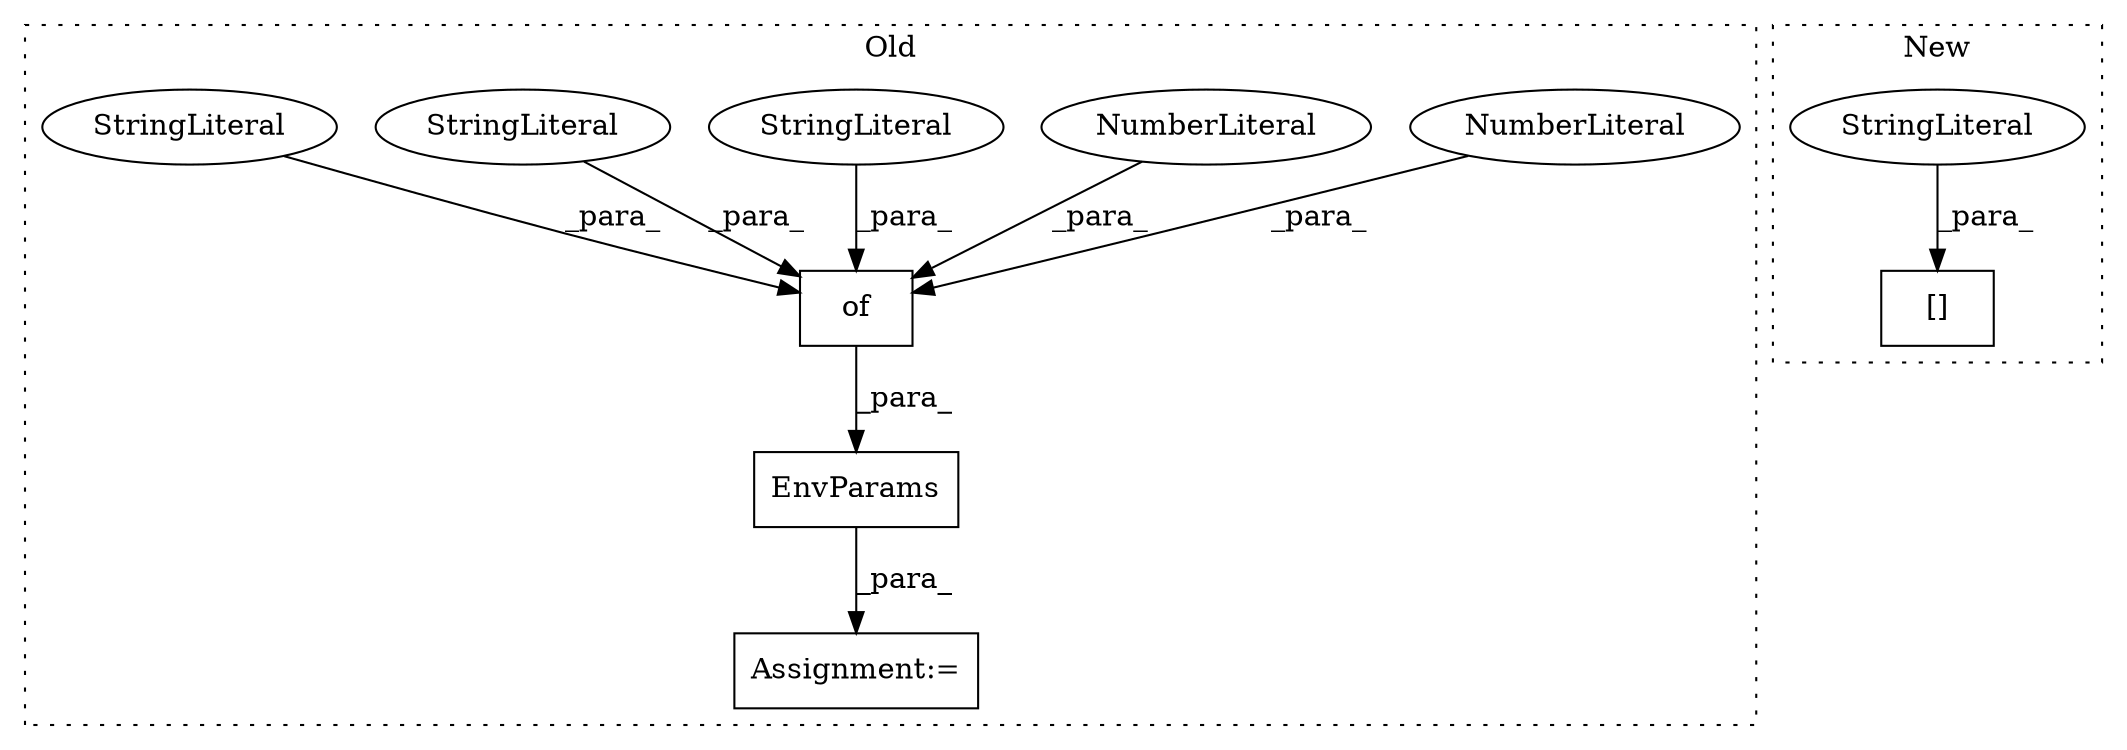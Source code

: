 digraph G {
subgraph cluster0 {
1 [label="EnvParams" a="32" s="2275,2314" l="10,1" shape="box"];
4 [label="of" a="32" s="2205,2257" l="3,1" shape="box"];
5 [label="NumberLiteral" a="34" s="2256" l="1" shape="ellipse"];
6 [label="NumberLiteral" a="34" s="2226" l="2" shape="ellipse"];
7 [label="StringLiteral" a="45" s="2246" l="9" shape="ellipse"];
8 [label="StringLiteral" a="45" s="2229" l="11" shape="ellipse"];
9 [label="StringLiteral" a="45" s="2208" l="17" shape="ellipse"];
10 [label="Assignment:=" a="7" s="2274" l="1" shape="box"];
label = "Old";
style="dotted";
}
subgraph cluster1 {
2 [label="[]" a="2" s="2461,2496" l="22,1" shape="box"];
3 [label="StringLiteral" a="45" s="2483" l="13" shape="ellipse"];
label = "New";
style="dotted";
}
1 -> 10 [label="_para_"];
3 -> 2 [label="_para_"];
4 -> 1 [label="_para_"];
5 -> 4 [label="_para_"];
6 -> 4 [label="_para_"];
7 -> 4 [label="_para_"];
8 -> 4 [label="_para_"];
9 -> 4 [label="_para_"];
}